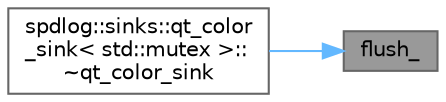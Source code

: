 digraph "flush_"
{
 // LATEX_PDF_SIZE
  bgcolor="transparent";
  edge [fontname=Helvetica,fontsize=10,labelfontname=Helvetica,labelfontsize=10];
  node [fontname=Helvetica,fontsize=10,shape=box,height=0.2,width=0.4];
  rankdir="RL";
  Node1 [id="Node000001",label="flush_",height=0.2,width=0.4,color="gray40", fillcolor="grey60", style="filled", fontcolor="black",tooltip=" "];
  Node1 -> Node2 [id="edge1_Node000001_Node000002",dir="back",color="steelblue1",style="solid",tooltip=" "];
  Node2 [id="Node000002",label="spdlog::sinks::qt_color\l_sink\< std::mutex \>::\l~qt_color_sink",height=0.2,width=0.4,color="grey40", fillcolor="white", style="filled",URL="$classspdlog_1_1sinks_1_1qt__color__sink.html#a78c24d8f5f95ef548ab64c591f48c563",tooltip=" "];
}
